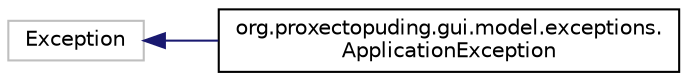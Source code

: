digraph "Graphical Class Hierarchy"
{
  edge [fontname="Helvetica",fontsize="10",labelfontname="Helvetica",labelfontsize="10"];
  node [fontname="Helvetica",fontsize="10",shape=record];
  rankdir="LR";
  Node52 [label="Exception",height=0.2,width=0.4,color="grey75", fillcolor="white", style="filled"];
  Node52 -> Node0 [dir="back",color="midnightblue",fontsize="10",style="solid",fontname="Helvetica"];
  Node0 [label="org.proxectopuding.gui.model.exceptions.\lApplicationException",height=0.2,width=0.4,color="black", fillcolor="white", style="filled",URL="$classorg_1_1proxectopuding_1_1gui_1_1model_1_1exceptions_1_1ApplicationException.html"];
}
